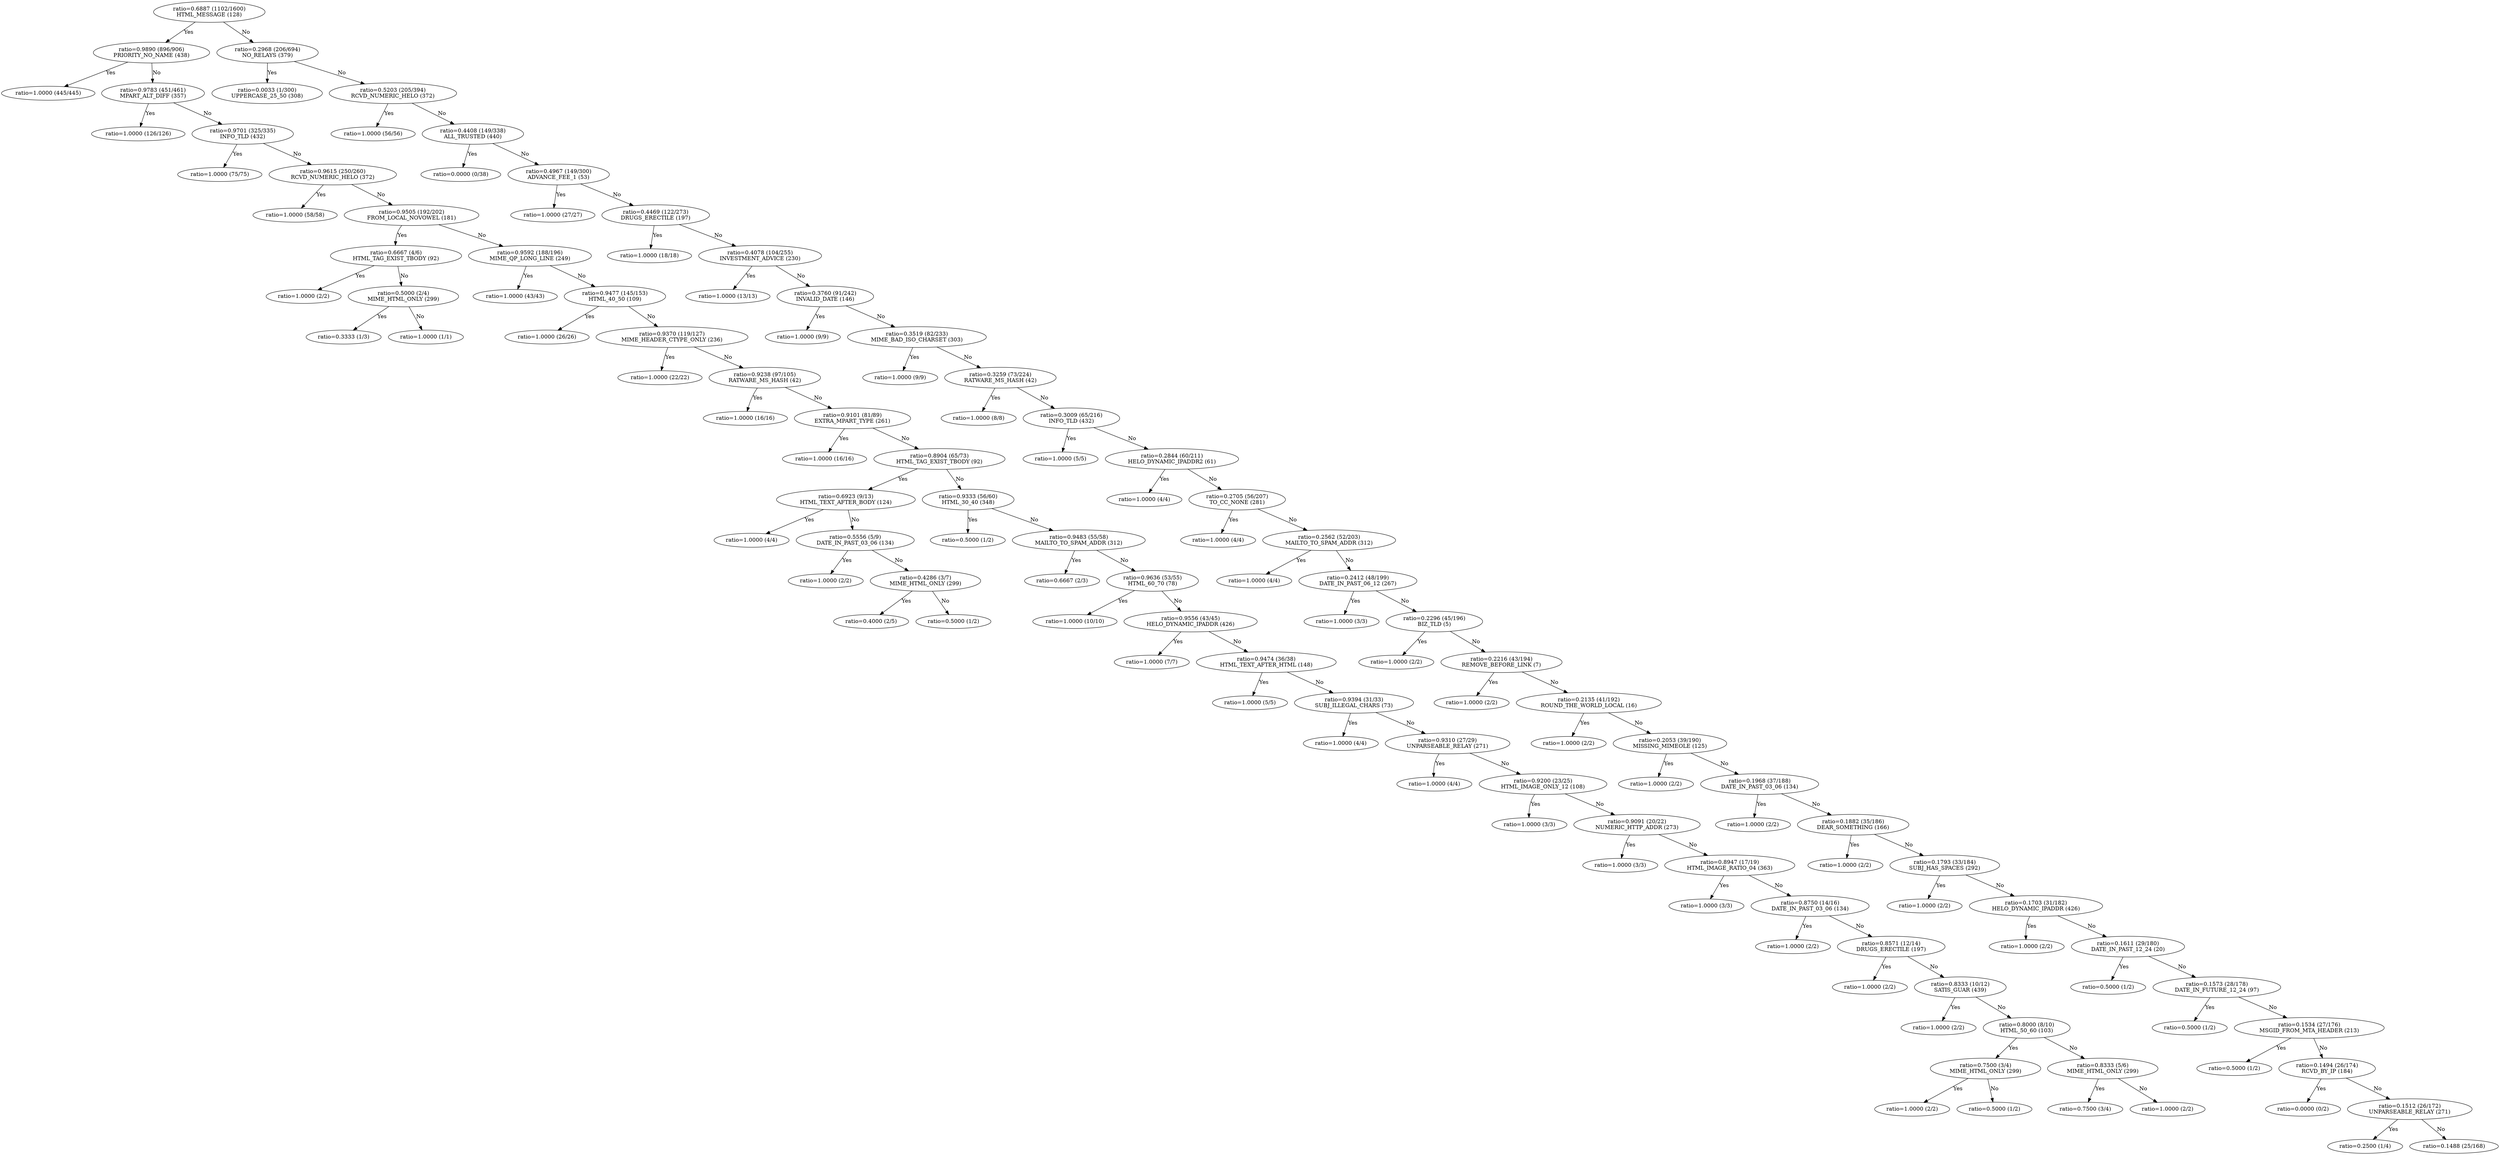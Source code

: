 digraph decisiontree {
n868 [label="ratio=0.6887 (1102/1600)\nHTML_MESSAGE (128)"];

n869 [label="ratio=0.9890 (896/906)\nPRIORITY_NO_NAME (438)"];

n868 -> n869 [label=Yes];

n870 [label="ratio=1.0000 (445/445)\n"];

n869 -> n870 [label=Yes];

n869 -> n871 [label=No];

n871 [label="ratio=0.9783 (451/461)\nMPART_ALT_DIFF (357)"];

n872 [label="ratio=1.0000 (126/126)\n"];

n871 -> n872 [label=Yes];

n871 -> n873 [label=No];

n873 [label="ratio=0.9701 (325/335)\nINFO_TLD (432)"];

n874 [label="ratio=1.0000 (75/75)\n"];

n873 -> n874 [label=Yes];

n873 -> n875 [label=No];

n875 [label="ratio=0.9615 (250/260)\nRCVD_NUMERIC_HELO (372)"];

n876 [label="ratio=1.0000 (58/58)\n"];

n875 -> n876 [label=Yes];

n875 -> n877 [label=No];

n877 [label="ratio=0.9505 (192/202)\nFROM_LOCAL_NOVOWEL (181)"];

n878 [label="ratio=0.6667 (4/6)\nHTML_TAG_EXIST_TBODY (92)"];

n877 -> n878 [label=Yes];

n879 [label="ratio=1.0000 (2/2)\n"];

n878 -> n879 [label=Yes];

n878 -> n880 [label=No];

n880 [label="ratio=0.5000 (2/4)\nMIME_HTML_ONLY (299)"];

n881 [label="ratio=0.3333 (1/3)\n"];

n880 -> n881 [label=Yes];

n880 -> n882 [label=No];

n882 [label="ratio=1.0000 (1/1)\n"];

n877 -> n883 [label=No];

n883 [label="ratio=0.9592 (188/196)\nMIME_QP_LONG_LINE (249)"];

n884 [label="ratio=1.0000 (43/43)\n"];

n883 -> n884 [label=Yes];

n883 -> n885 [label=No];

n885 [label="ratio=0.9477 (145/153)\nHTML_40_50 (109)"];

n886 [label="ratio=1.0000 (26/26)\n"];

n885 -> n886 [label=Yes];

n885 -> n887 [label=No];

n887 [label="ratio=0.9370 (119/127)\nMIME_HEADER_CTYPE_ONLY (236)"];

n888 [label="ratio=1.0000 (22/22)\n"];

n887 -> n888 [label=Yes];

n887 -> n889 [label=No];

n889 [label="ratio=0.9238 (97/105)\nRATWARE_MS_HASH (42)"];

n890 [label="ratio=1.0000 (16/16)\n"];

n889 -> n890 [label=Yes];

n889 -> n891 [label=No];

n891 [label="ratio=0.9101 (81/89)\nEXTRA_MPART_TYPE (261)"];

n892 [label="ratio=1.0000 (16/16)\n"];

n891 -> n892 [label=Yes];

n891 -> n893 [label=No];

n893 [label="ratio=0.8904 (65/73)\nHTML_TAG_EXIST_TBODY (92)"];

n894 [label="ratio=0.6923 (9/13)\nHTML_TEXT_AFTER_BODY (124)"];

n893 -> n894 [label=Yes];

n895 [label="ratio=1.0000 (4/4)\n"];

n894 -> n895 [label=Yes];

n894 -> n896 [label=No];

n896 [label="ratio=0.5556 (5/9)\nDATE_IN_PAST_03_06 (134)"];

n897 [label="ratio=1.0000 (2/2)\n"];

n896 -> n897 [label=Yes];

n896 -> n898 [label=No];

n898 [label="ratio=0.4286 (3/7)\nMIME_HTML_ONLY (299)"];

n899 [label="ratio=0.4000 (2/5)\n"];

n898 -> n899 [label=Yes];

n898 -> n900 [label=No];

n900 [label="ratio=0.5000 (1/2)\n"];

n893 -> n901 [label=No];

n901 [label="ratio=0.9333 (56/60)\nHTML_30_40 (348)"];

n902 [label="ratio=0.5000 (1/2)\n"];

n901 -> n902 [label=Yes];

n901 -> n903 [label=No];

n903 [label="ratio=0.9483 (55/58)\nMAILTO_TO_SPAM_ADDR (312)"];

n904 [label="ratio=0.6667 (2/3)\n"];

n903 -> n904 [label=Yes];

n903 -> n905 [label=No];

n905 [label="ratio=0.9636 (53/55)\nHTML_60_70 (78)"];

n906 [label="ratio=1.0000 (10/10)\n"];

n905 -> n906 [label=Yes];

n905 -> n907 [label=No];

n907 [label="ratio=0.9556 (43/45)\nHELO_DYNAMIC_IPADDR (426)"];

n908 [label="ratio=1.0000 (7/7)\n"];

n907 -> n908 [label=Yes];

n907 -> n909 [label=No];

n909 [label="ratio=0.9474 (36/38)\nHTML_TEXT_AFTER_HTML (148)"];

n910 [label="ratio=1.0000 (5/5)\n"];

n909 -> n910 [label=Yes];

n909 -> n911 [label=No];

n911 [label="ratio=0.9394 (31/33)\nSUBJ_ILLEGAL_CHARS (73)"];

n912 [label="ratio=1.0000 (4/4)\n"];

n911 -> n912 [label=Yes];

n911 -> n913 [label=No];

n913 [label="ratio=0.9310 (27/29)\nUNPARSEABLE_RELAY (271)"];

n914 [label="ratio=1.0000 (4/4)\n"];

n913 -> n914 [label=Yes];

n913 -> n915 [label=No];

n915 [label="ratio=0.9200 (23/25)\nHTML_IMAGE_ONLY_12 (108)"];

n916 [label="ratio=1.0000 (3/3)\n"];

n915 -> n916 [label=Yes];

n915 -> n917 [label=No];

n917 [label="ratio=0.9091 (20/22)\nNUMERIC_HTTP_ADDR (273)"];

n918 [label="ratio=1.0000 (3/3)\n"];

n917 -> n918 [label=Yes];

n917 -> n919 [label=No];

n919 [label="ratio=0.8947 (17/19)\nHTML_IMAGE_RATIO_04 (363)"];

n920 [label="ratio=1.0000 (3/3)\n"];

n919 -> n920 [label=Yes];

n919 -> n921 [label=No];

n921 [label="ratio=0.8750 (14/16)\nDATE_IN_PAST_03_06 (134)"];

n922 [label="ratio=1.0000 (2/2)\n"];

n921 -> n922 [label=Yes];

n921 -> n923 [label=No];

n923 [label="ratio=0.8571 (12/14)\nDRUGS_ERECTILE (197)"];

n924 [label="ratio=1.0000 (2/2)\n"];

n923 -> n924 [label=Yes];

n923 -> n925 [label=No];

n925 [label="ratio=0.8333 (10/12)\nSATIS_GUAR (439)"];

n926 [label="ratio=1.0000 (2/2)\n"];

n925 -> n926 [label=Yes];

n925 -> n927 [label=No];

n927 [label="ratio=0.8000 (8/10)\nHTML_50_60 (103)"];

n928 [label="ratio=0.7500 (3/4)\nMIME_HTML_ONLY (299)"];

n927 -> n928 [label=Yes];

n929 [label="ratio=1.0000 (2/2)\n"];

n928 -> n929 [label=Yes];

n928 -> n930 [label=No];

n930 [label="ratio=0.5000 (1/2)\n"];

n927 -> n931 [label=No];

n931 [label="ratio=0.8333 (5/6)\nMIME_HTML_ONLY (299)"];

n932 [label="ratio=0.7500 (3/4)\n"];

n931 -> n932 [label=Yes];

n931 -> n933 [label=No];

n933 [label="ratio=1.0000 (2/2)\n"];

n868 -> n934 [label=No];

n934 [label="ratio=0.2968 (206/694)\nNO_RELAYS (379)"];

n935 [label="ratio=0.0033 (1/300)\nUPPERCASE_25_50 (308)"];

n934 -> n935 [label=Yes];

n934 -> n936 [label=No];

n936 [label="ratio=0.5203 (205/394)\nRCVD_NUMERIC_HELO (372)"];

n937 [label="ratio=1.0000 (56/56)\n"];

n936 -> n937 [label=Yes];

n936 -> n938 [label=No];

n938 [label="ratio=0.4408 (149/338)\nALL_TRUSTED (440)"];

n939 [label="ratio=0.0000 (0/38)\n"];

n938 -> n939 [label=Yes];

n938 -> n940 [label=No];

n940 [label="ratio=0.4967 (149/300)\nADVANCE_FEE_1 (53)"];

n941 [label="ratio=1.0000 (27/27)\n"];

n940 -> n941 [label=Yes];

n940 -> n942 [label=No];

n942 [label="ratio=0.4469 (122/273)\nDRUGS_ERECTILE (197)"];

n943 [label="ratio=1.0000 (18/18)\n"];

n942 -> n943 [label=Yes];

n942 -> n944 [label=No];

n944 [label="ratio=0.4078 (104/255)\nINVESTMENT_ADVICE (230)"];

n945 [label="ratio=1.0000 (13/13)\n"];

n944 -> n945 [label=Yes];

n944 -> n946 [label=No];

n946 [label="ratio=0.3760 (91/242)\nINVALID_DATE (146)"];

n947 [label="ratio=1.0000 (9/9)\n"];

n946 -> n947 [label=Yes];

n946 -> n948 [label=No];

n948 [label="ratio=0.3519 (82/233)\nMIME_BAD_ISO_CHARSET (303)"];

n949 [label="ratio=1.0000 (9/9)\n"];

n948 -> n949 [label=Yes];

n948 -> n950 [label=No];

n950 [label="ratio=0.3259 (73/224)\nRATWARE_MS_HASH (42)"];

n951 [label="ratio=1.0000 (8/8)\n"];

n950 -> n951 [label=Yes];

n950 -> n952 [label=No];

n952 [label="ratio=0.3009 (65/216)\nINFO_TLD (432)"];

n953 [label="ratio=1.0000 (5/5)\n"];

n952 -> n953 [label=Yes];

n952 -> n954 [label=No];

n954 [label="ratio=0.2844 (60/211)\nHELO_DYNAMIC_IPADDR2 (61)"];

n955 [label="ratio=1.0000 (4/4)\n"];

n954 -> n955 [label=Yes];

n954 -> n956 [label=No];

n956 [label="ratio=0.2705 (56/207)\nTO_CC_NONE (281)"];

n957 [label="ratio=1.0000 (4/4)\n"];

n956 -> n957 [label=Yes];

n956 -> n958 [label=No];

n958 [label="ratio=0.2562 (52/203)\nMAILTO_TO_SPAM_ADDR (312)"];

n959 [label="ratio=1.0000 (4/4)\n"];

n958 -> n959 [label=Yes];

n958 -> n960 [label=No];

n960 [label="ratio=0.2412 (48/199)\nDATE_IN_PAST_06_12 (267)"];

n961 [label="ratio=1.0000 (3/3)\n"];

n960 -> n961 [label=Yes];

n960 -> n962 [label=No];

n962 [label="ratio=0.2296 (45/196)\nBIZ_TLD (5)"];

n963 [label="ratio=1.0000 (2/2)\n"];

n962 -> n963 [label=Yes];

n962 -> n964 [label=No];

n964 [label="ratio=0.2216 (43/194)\nREMOVE_BEFORE_LINK (7)"];

n965 [label="ratio=1.0000 (2/2)\n"];

n964 -> n965 [label=Yes];

n964 -> n966 [label=No];

n966 [label="ratio=0.2135 (41/192)\nROUND_THE_WORLD_LOCAL (16)"];

n967 [label="ratio=1.0000 (2/2)\n"];

n966 -> n967 [label=Yes];

n966 -> n968 [label=No];

n968 [label="ratio=0.2053 (39/190)\nMISSING_MIMEOLE (125)"];

n969 [label="ratio=1.0000 (2/2)\n"];

n968 -> n969 [label=Yes];

n968 -> n970 [label=No];

n970 [label="ratio=0.1968 (37/188)\nDATE_IN_PAST_03_06 (134)"];

n971 [label="ratio=1.0000 (2/2)\n"];

n970 -> n971 [label=Yes];

n970 -> n972 [label=No];

n972 [label="ratio=0.1882 (35/186)\nDEAR_SOMETHING (166)"];

n973 [label="ratio=1.0000 (2/2)\n"];

n972 -> n973 [label=Yes];

n972 -> n974 [label=No];

n974 [label="ratio=0.1793 (33/184)\nSUBJ_HAS_SPACES (292)"];

n975 [label="ratio=1.0000 (2/2)\n"];

n974 -> n975 [label=Yes];

n974 -> n976 [label=No];

n976 [label="ratio=0.1703 (31/182)\nHELO_DYNAMIC_IPADDR (426)"];

n977 [label="ratio=1.0000 (2/2)\n"];

n976 -> n977 [label=Yes];

n976 -> n978 [label=No];

n978 [label="ratio=0.1611 (29/180)\nDATE_IN_PAST_12_24 (20)"];

n979 [label="ratio=0.5000 (1/2)\n"];

n978 -> n979 [label=Yes];

n978 -> n980 [label=No];

n980 [label="ratio=0.1573 (28/178)\nDATE_IN_FUTURE_12_24 (97)"];

n981 [label="ratio=0.5000 (1/2)\n"];

n980 -> n981 [label=Yes];

n980 -> n982 [label=No];

n982 [label="ratio=0.1534 (27/176)\nMSGID_FROM_MTA_HEADER (213)"];

n983 [label="ratio=0.5000 (1/2)\n"];

n982 -> n983 [label=Yes];

n982 -> n984 [label=No];

n984 [label="ratio=0.1494 (26/174)\nRCVD_BY_IP (184)"];

n985 [label="ratio=0.0000 (0/2)\n"];

n984 -> n985 [label=Yes];

n984 -> n986 [label=No];

n986 [label="ratio=0.1512 (26/172)\nUNPARSEABLE_RELAY (271)"];

n987 [label="ratio=0.2500 (1/4)\n"];

n986 -> n987 [label=Yes];

n986 -> n988 [label=No];

n988 [label="ratio=0.1488 (25/168)\n"];

}
